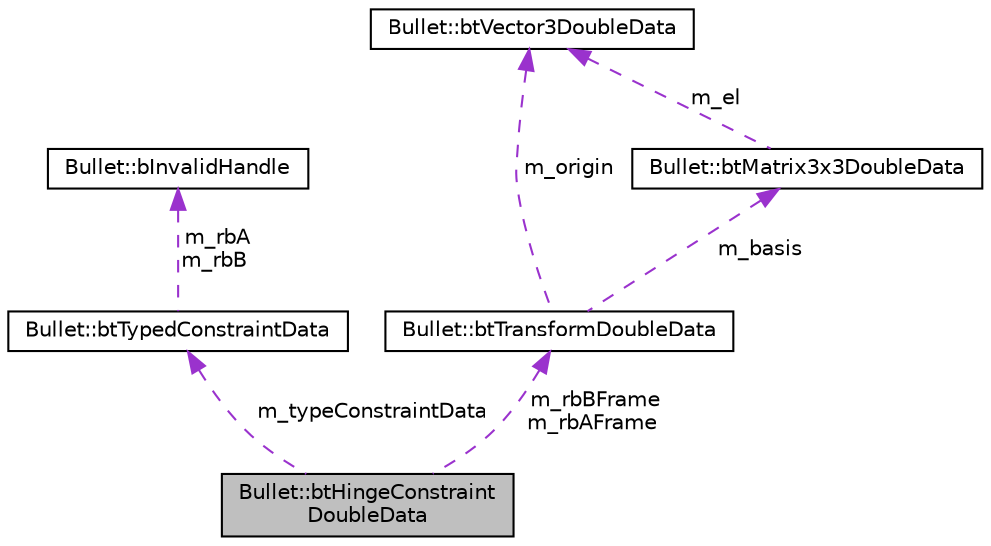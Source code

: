 digraph "Bullet::btHingeConstraintDoubleData"
{
  edge [fontname="Helvetica",fontsize="10",labelfontname="Helvetica",labelfontsize="10"];
  node [fontname="Helvetica",fontsize="10",shape=record];
  Node1 [label="Bullet::btHingeConstraint\lDoubleData",height=0.2,width=0.4,color="black", fillcolor="grey75", style="filled", fontcolor="black"];
  Node2 -> Node1 [dir="back",color="darkorchid3",fontsize="10",style="dashed",label=" m_typeConstraintData" ,fontname="Helvetica"];
  Node2 [label="Bullet::btTypedConstraintData",height=0.2,width=0.4,color="black", fillcolor="white", style="filled",URL="$class_bullet_1_1bt_typed_constraint_data.html"];
  Node3 -> Node2 [dir="back",color="darkorchid3",fontsize="10",style="dashed",label=" m_rbA\nm_rbB" ,fontname="Helvetica"];
  Node3 [label="Bullet::bInvalidHandle",height=0.2,width=0.4,color="black", fillcolor="white", style="filled",URL="$struct_bullet_1_1b_invalid_handle.html"];
  Node4 -> Node1 [dir="back",color="darkorchid3",fontsize="10",style="dashed",label=" m_rbBFrame\nm_rbAFrame" ,fontname="Helvetica"];
  Node4 [label="Bullet::btTransformDoubleData",height=0.2,width=0.4,color="black", fillcolor="white", style="filled",URL="$class_bullet_1_1bt_transform_double_data.html"];
  Node5 -> Node4 [dir="back",color="darkorchid3",fontsize="10",style="dashed",label=" m_basis" ,fontname="Helvetica"];
  Node5 [label="Bullet::btMatrix3x3DoubleData",height=0.2,width=0.4,color="black", fillcolor="white", style="filled",URL="$class_bullet_1_1bt_matrix3x3_double_data.html"];
  Node6 -> Node5 [dir="back",color="darkorchid3",fontsize="10",style="dashed",label=" m_el" ,fontname="Helvetica"];
  Node6 [label="Bullet::btVector3DoubleData",height=0.2,width=0.4,color="black", fillcolor="white", style="filled",URL="$class_bullet_1_1bt_vector3_double_data.html"];
  Node6 -> Node4 [dir="back",color="darkorchid3",fontsize="10",style="dashed",label=" m_origin" ,fontname="Helvetica"];
}
